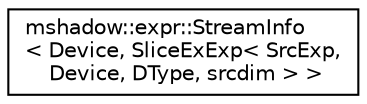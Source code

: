 digraph "Graphical Class Hierarchy"
{
 // LATEX_PDF_SIZE
  edge [fontname="Helvetica",fontsize="10",labelfontname="Helvetica",labelfontsize="10"];
  node [fontname="Helvetica",fontsize="10",shape=record];
  rankdir="LR";
  Node0 [label="mshadow::expr::StreamInfo\l\< Device, SliceExExp\< SrcExp,\l Device, DType, srcdim \> \>",height=0.2,width=0.4,color="black", fillcolor="white", style="filled",URL="$structmshadow_1_1expr_1_1StreamInfo_3_01Device_00_01SliceExExp_3_01SrcExp_00_01Device_00_01DType_00_01srcdim_01_4_01_4.html",tooltip=" "];
}
